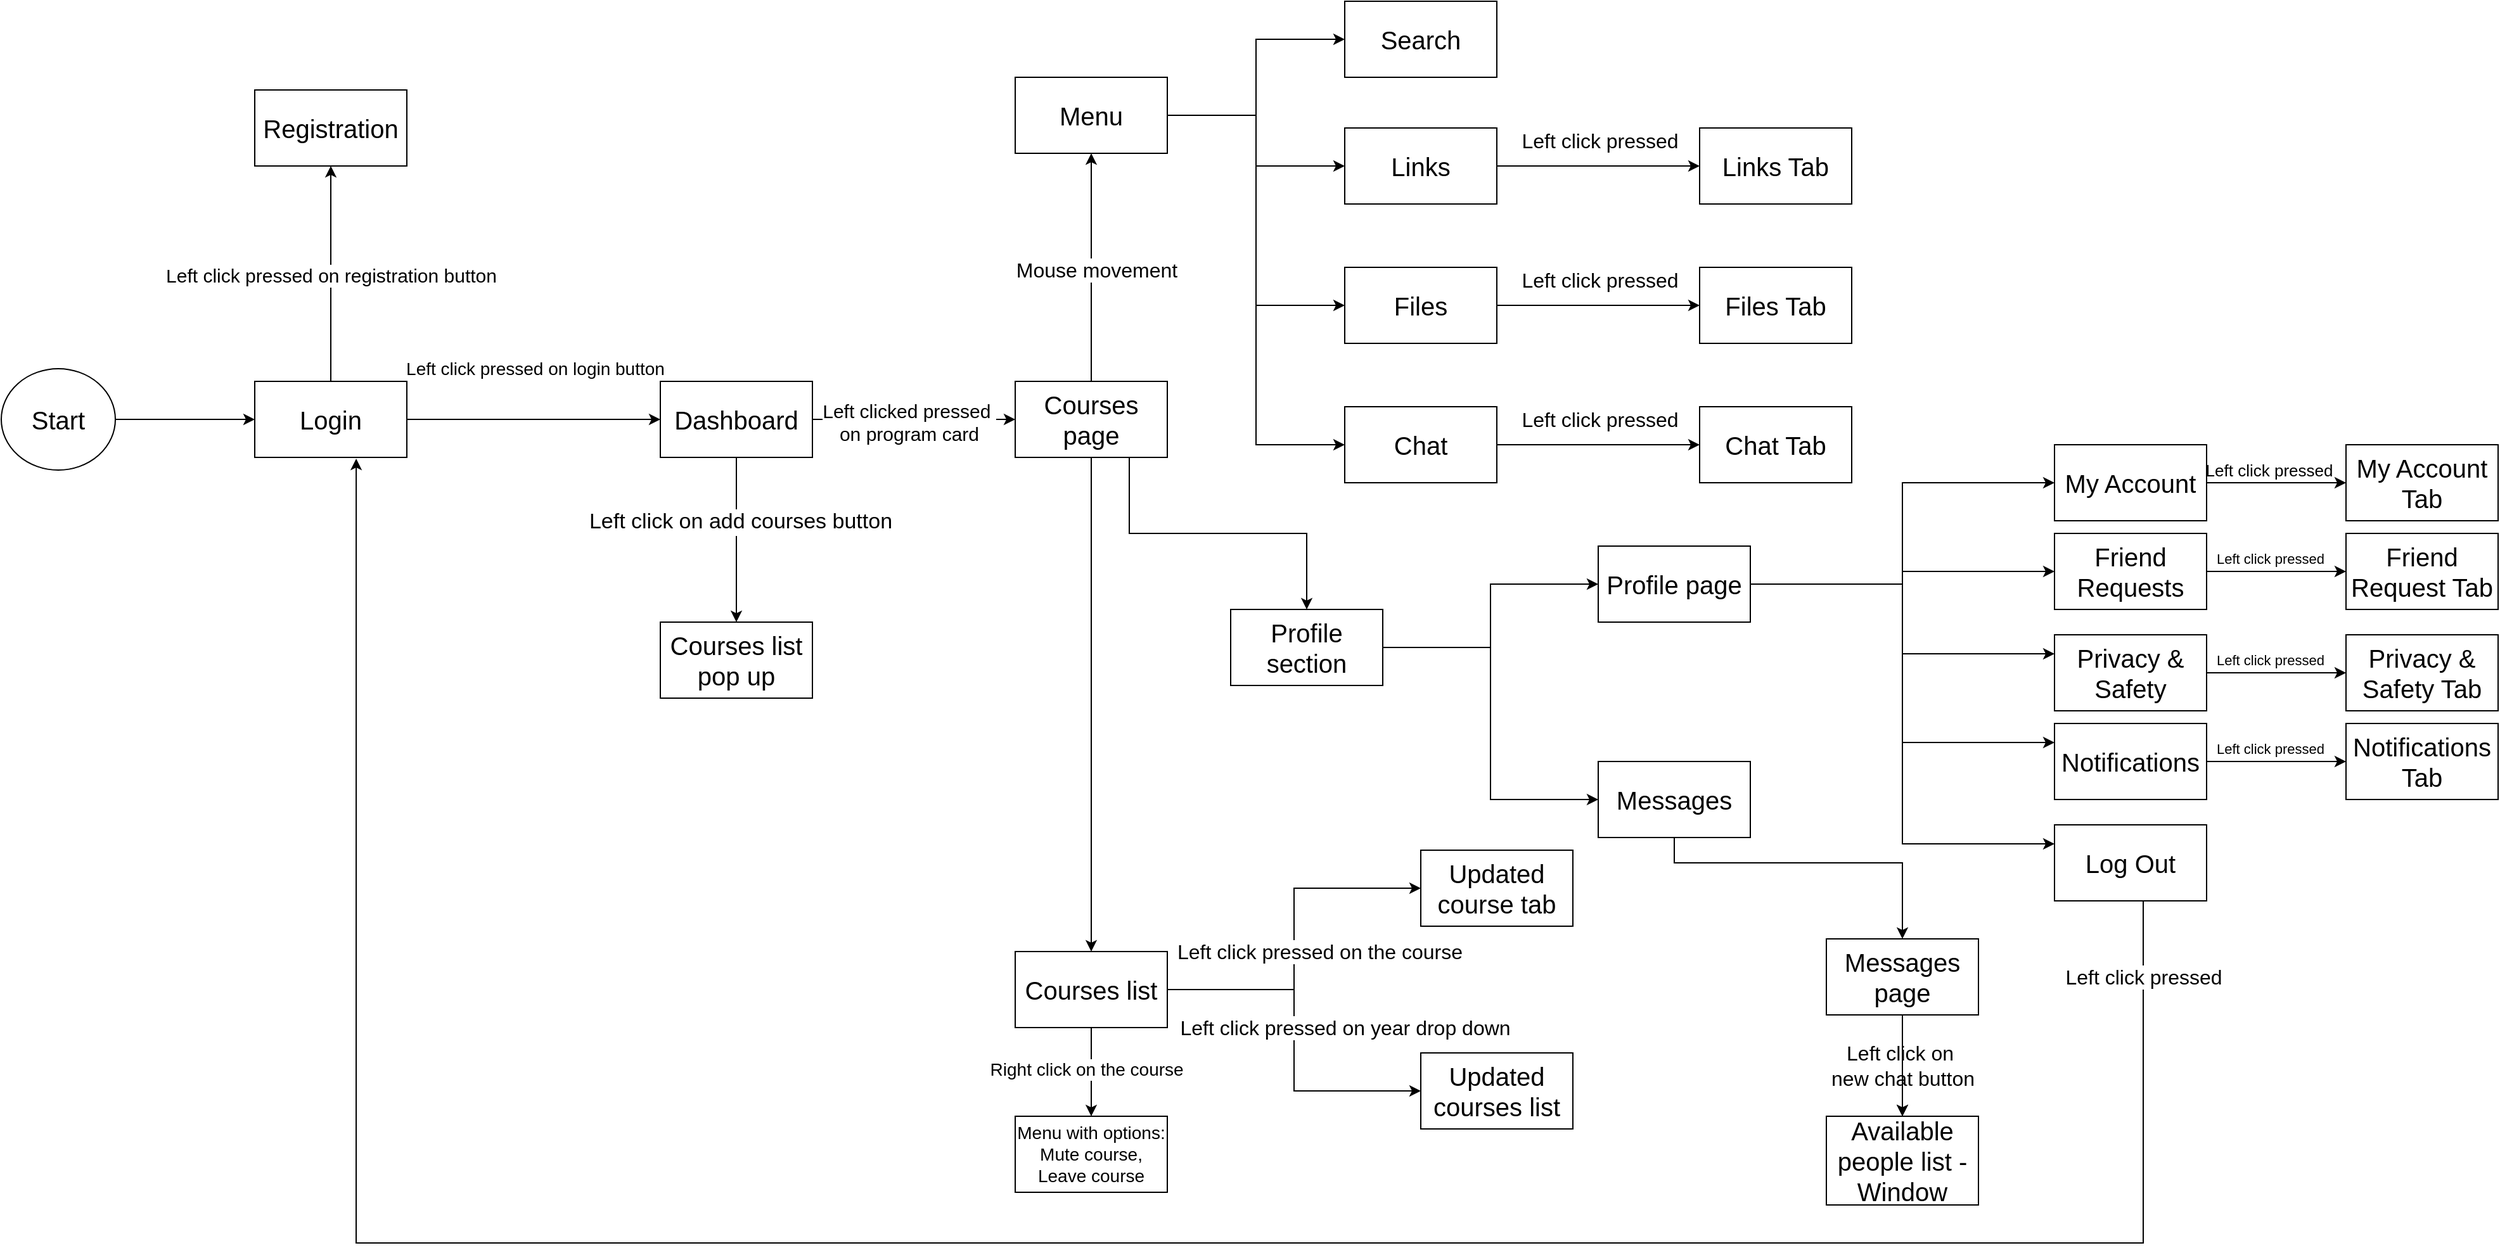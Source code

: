 <mxfile version="24.2.1" type="device">
  <diagram name="Page-1" id="UMQ7vEW5yNKTohDS2xXE">
    <mxGraphModel dx="2084" dy="1086" grid="1" gridSize="10" guides="1" tooltips="1" connect="1" arrows="1" fold="1" page="1" pageScale="1" pageWidth="3300" pageHeight="4681" math="0" shadow="0">
      <root>
        <mxCell id="0" />
        <mxCell id="1" parent="0" />
        <mxCell id="wXFUtPqiOOo7Z2l05gRR-2" style="edgeStyle=orthogonalEdgeStyle;rounded=0;orthogonalLoop=1;jettySize=auto;html=1;exitX=0;exitY=0.75;exitDx=0;exitDy=0;" parent="1" edge="1">
          <mxGeometry relative="1" as="geometry">
            <mxPoint x="430" y="440" as="targetPoint" />
          </mxGeometry>
        </mxCell>
        <mxCell id="YCxtqnGFXXOWaSAPt28m-3" value="Start" style="ellipse;whiteSpace=wrap;html=1;fontSize=20;" parent="1" vertex="1">
          <mxGeometry x="120" y="700" width="90" height="80" as="geometry" />
        </mxCell>
        <mxCell id="YCxtqnGFXXOWaSAPt28m-4" value="Login" style="rounded=0;whiteSpace=wrap;html=1;fontSize=20;" parent="1" vertex="1">
          <mxGeometry x="320" y="710" width="120" height="60" as="geometry" />
        </mxCell>
        <mxCell id="YCxtqnGFXXOWaSAPt28m-5" value="Registration" style="rounded=0;whiteSpace=wrap;html=1;fontSize=20;" parent="1" vertex="1">
          <mxGeometry x="320" y="480" width="120" height="60" as="geometry" />
        </mxCell>
        <mxCell id="YCxtqnGFXXOWaSAPt28m-6" value="" style="endArrow=classic;html=1;rounded=0;" parent="1" edge="1">
          <mxGeometry width="50" height="50" relative="1" as="geometry">
            <mxPoint x="210" y="740" as="sourcePoint" />
            <mxPoint x="320" y="740" as="targetPoint" />
          </mxGeometry>
        </mxCell>
        <mxCell id="AGppjTEn_wyYILZ01gK--5" value="" style="endArrow=classic;html=1;rounded=0;exitX=0.5;exitY=0;exitDx=0;exitDy=0;entryX=0.5;entryY=1;entryDx=0;entryDy=0;" parent="1" source="YCxtqnGFXXOWaSAPt28m-4" target="YCxtqnGFXXOWaSAPt28m-5" edge="1">
          <mxGeometry width="50" height="50" relative="1" as="geometry">
            <mxPoint x="740" y="830" as="sourcePoint" />
            <mxPoint x="790" y="780" as="targetPoint" />
          </mxGeometry>
        </mxCell>
        <mxCell id="AGppjTEn_wyYILZ01gK--6" value="Left click pressed on registration button" style="edgeLabel;html=1;align=center;verticalAlign=middle;resizable=0;points=[];fontSize=15;" parent="AGppjTEn_wyYILZ01gK--5" connectable="0" vertex="1">
          <mxGeometry x="-0.012" y="2" relative="1" as="geometry">
            <mxPoint x="2" as="offset" />
          </mxGeometry>
        </mxCell>
        <mxCell id="AGppjTEn_wyYILZ01gK--8" value="" style="endArrow=classic;html=1;rounded=0;exitX=1;exitY=0.5;exitDx=0;exitDy=0;entryX=0;entryY=0.5;entryDx=0;entryDy=0;" parent="1" source="YCxtqnGFXXOWaSAPt28m-4" target="YCxtqnGFXXOWaSAPt28m-8" edge="1">
          <mxGeometry width="50" height="50" relative="1" as="geometry">
            <mxPoint x="740" y="830" as="sourcePoint" />
            <mxPoint x="610" y="740" as="targetPoint" />
          </mxGeometry>
        </mxCell>
        <mxCell id="YCxtqnGFXXOWaSAPt28m-9" value="Left click pressed on login button" style="edgeLabel;html=1;align=center;verticalAlign=middle;resizable=0;points=[];fontSize=14;" parent="AGppjTEn_wyYILZ01gK--8" connectable="0" vertex="1">
          <mxGeometry x="-0.234" y="-1" relative="1" as="geometry">
            <mxPoint x="24" y="-41" as="offset" />
          </mxGeometry>
        </mxCell>
        <mxCell id="YCxtqnGFXXOWaSAPt28m-8" value="Dashboard" style="rounded=0;whiteSpace=wrap;html=1;fontSize=20;" parent="1" vertex="1">
          <mxGeometry x="640" y="710" width="120" height="60" as="geometry" />
        </mxCell>
        <mxCell id="AGppjTEn_wyYILZ01gK--25" style="edgeStyle=orthogonalEdgeStyle;rounded=0;orthogonalLoop=1;jettySize=auto;html=1;entryX=0;entryY=0.5;entryDx=0;entryDy=0;" parent="1" source="1kaZrEzJJGPY4GAtZJVv-1" target="YCxtqnGFXXOWaSAPt28m-14" edge="1">
          <mxGeometry relative="1" as="geometry" />
        </mxCell>
        <mxCell id="AGppjTEn_wyYILZ01gK--26" style="edgeStyle=orthogonalEdgeStyle;rounded=0;orthogonalLoop=1;jettySize=auto;html=1;entryX=0;entryY=0.5;entryDx=0;entryDy=0;" parent="1" source="1kaZrEzJJGPY4GAtZJVv-1" target="YCxtqnGFXXOWaSAPt28m-15" edge="1">
          <mxGeometry relative="1" as="geometry" />
        </mxCell>
        <mxCell id="AGppjTEn_wyYILZ01gK--27" style="edgeStyle=orthogonalEdgeStyle;rounded=0;orthogonalLoop=1;jettySize=auto;html=1;entryX=0;entryY=0.5;entryDx=0;entryDy=0;" parent="1" source="1kaZrEzJJGPY4GAtZJVv-1" target="YCxtqnGFXXOWaSAPt28m-16" edge="1">
          <mxGeometry relative="1" as="geometry" />
        </mxCell>
        <mxCell id="AGppjTEn_wyYILZ01gK--28" style="edgeStyle=orthogonalEdgeStyle;rounded=0;orthogonalLoop=1;jettySize=auto;html=1;entryX=0;entryY=0.5;entryDx=0;entryDy=0;" parent="1" source="1kaZrEzJJGPY4GAtZJVv-1" target="YCxtqnGFXXOWaSAPt28m-17" edge="1">
          <mxGeometry relative="1" as="geometry" />
        </mxCell>
        <mxCell id="1kaZrEzJJGPY4GAtZJVv-1" value="Menu" style="rounded=0;whiteSpace=wrap;html=1;fontSize=20;" parent="1" vertex="1">
          <mxGeometry x="920" y="470" width="120" height="60" as="geometry" />
        </mxCell>
        <mxCell id="1kaZrEzJJGPY4GAtZJVv-6" value="" style="edgeStyle=orthogonalEdgeStyle;rounded=0;orthogonalLoop=1;jettySize=auto;html=1;" parent="1" source="AGppjTEn_wyYILZ01gK--9" target="1kaZrEzJJGPY4GAtZJVv-1" edge="1">
          <mxGeometry relative="1" as="geometry" />
        </mxCell>
        <mxCell id="1kaZrEzJJGPY4GAtZJVv-7" value="Mouse movement" style="edgeLabel;html=1;align=center;verticalAlign=middle;resizable=0;points=[];fontSize=16;" parent="1kaZrEzJJGPY4GAtZJVv-6" vertex="1" connectable="0">
          <mxGeometry x="-0.02" y="-4" relative="1" as="geometry">
            <mxPoint as="offset" />
          </mxGeometry>
        </mxCell>
        <mxCell id="1kaZrEzJJGPY4GAtZJVv-15" value="" style="edgeStyle=orthogonalEdgeStyle;rounded=0;orthogonalLoop=1;jettySize=auto;html=1;exitX=0.75;exitY=1;exitDx=0;exitDy=0;" parent="1" source="AGppjTEn_wyYILZ01gK--9" target="1kaZrEzJJGPY4GAtZJVv-12" edge="1">
          <mxGeometry relative="1" as="geometry" />
        </mxCell>
        <mxCell id="AGppjTEn_wyYILZ01gK--9" value="Courses page" style="rounded=0;whiteSpace=wrap;html=1;fontSize=20;" parent="1" vertex="1">
          <mxGeometry x="920" y="710" width="120" height="60" as="geometry" />
        </mxCell>
        <mxCell id="AGppjTEn_wyYILZ01gK--10" value="" style="endArrow=classic;html=1;rounded=0;exitX=1;exitY=0.5;exitDx=0;exitDy=0;entryX=0;entryY=0.5;entryDx=0;entryDy=0;" parent="1" source="YCxtqnGFXXOWaSAPt28m-8" target="AGppjTEn_wyYILZ01gK--9" edge="1">
          <mxGeometry width="50" height="50" relative="1" as="geometry">
            <mxPoint x="740" y="830" as="sourcePoint" />
            <mxPoint x="790" y="780" as="targetPoint" />
          </mxGeometry>
        </mxCell>
        <mxCell id="AGppjTEn_wyYILZ01gK--11" value="Left clicked pressed&amp;nbsp;&lt;div style=&quot;font-size: 15px;&quot;&gt;on program card&lt;/div&gt;" style="edgeLabel;html=1;align=center;verticalAlign=middle;resizable=0;points=[];fontSize=15;" parent="AGppjTEn_wyYILZ01gK--10" connectable="0" vertex="1">
          <mxGeometry x="-0.05" y="-2" relative="1" as="geometry">
            <mxPoint as="offset" />
          </mxGeometry>
        </mxCell>
        <mxCell id="1kaZrEzJJGPY4GAtZJVv-9" value="" style="edgeStyle=orthogonalEdgeStyle;rounded=0;orthogonalLoop=1;jettySize=auto;html=1;" parent="1" source="YCxtqnGFXXOWaSAPt28m-10" target="1kaZrEzJJGPY4GAtZJVv-8" edge="1">
          <mxGeometry relative="1" as="geometry" />
        </mxCell>
        <mxCell id="1kaZrEzJJGPY4GAtZJVv-11" value="Right click on the course&amp;nbsp;" style="edgeLabel;html=1;align=center;verticalAlign=middle;resizable=0;points=[];fontSize=14;" parent="1kaZrEzJJGPY4GAtZJVv-9" vertex="1" connectable="0">
          <mxGeometry x="-0.057" y="-2" relative="1" as="geometry">
            <mxPoint as="offset" />
          </mxGeometry>
        </mxCell>
        <mxCell id="AGppjTEn_wyYILZ01gK--18" style="edgeStyle=orthogonalEdgeStyle;rounded=0;orthogonalLoop=1;jettySize=auto;html=1;entryX=0;entryY=0.5;entryDx=0;entryDy=0;" parent="1" source="YCxtqnGFXXOWaSAPt28m-10" target="AGppjTEn_wyYILZ01gK--17" edge="1">
          <mxGeometry relative="1" as="geometry" />
        </mxCell>
        <mxCell id="AGppjTEn_wyYILZ01gK--19" value="Left click pressed on year drop down" style="edgeLabel;html=1;align=center;verticalAlign=middle;resizable=0;points=[];fontSize=16;" parent="AGppjTEn_wyYILZ01gK--18" connectable="0" vertex="1">
          <mxGeometry x="0.025" y="-1" relative="1" as="geometry">
            <mxPoint x="41" y="-14" as="offset" />
          </mxGeometry>
        </mxCell>
        <mxCell id="AGppjTEn_wyYILZ01gK--29" style="edgeStyle=orthogonalEdgeStyle;rounded=0;orthogonalLoop=1;jettySize=auto;html=1;entryX=0;entryY=0.5;entryDx=0;entryDy=0;" parent="1" source="YCxtqnGFXXOWaSAPt28m-10" target="AGppjTEn_wyYILZ01gK--16" edge="1">
          <mxGeometry relative="1" as="geometry" />
        </mxCell>
        <mxCell id="AGppjTEn_wyYILZ01gK--30" value="Left click pressed on the course" style="edgeLabel;html=1;align=center;verticalAlign=middle;resizable=0;points=[];fontSize=16;" parent="AGppjTEn_wyYILZ01gK--29" connectable="0" vertex="1">
          <mxGeometry x="0.071" y="-1" relative="1" as="geometry">
            <mxPoint x="19" y="20" as="offset" />
          </mxGeometry>
        </mxCell>
        <mxCell id="YCxtqnGFXXOWaSAPt28m-10" value="Courses list" style="rounded=0;whiteSpace=wrap;html=1;fontSize=20;" parent="1" vertex="1">
          <mxGeometry x="920" y="1160" width="120" height="60" as="geometry" />
        </mxCell>
        <mxCell id="AGppjTEn_wyYILZ01gK--12" value="" style="endArrow=classic;html=1;rounded=0;exitX=0.5;exitY=1;exitDx=0;exitDy=0;entryX=0.5;entryY=0;entryDx=0;entryDy=0;" parent="1" source="AGppjTEn_wyYILZ01gK--9" target="YCxtqnGFXXOWaSAPt28m-10" edge="1">
          <mxGeometry width="50" height="50" relative="1" as="geometry">
            <mxPoint x="740" y="830" as="sourcePoint" />
            <mxPoint x="790" y="780" as="targetPoint" />
          </mxGeometry>
        </mxCell>
        <mxCell id="AGppjTEn_wyYILZ01gK--16" value="Updated course tab" style="rounded=0;whiteSpace=wrap;html=1;fontSize=20;" parent="1" vertex="1">
          <mxGeometry x="1240" y="1080" width="120" height="60" as="geometry" />
        </mxCell>
        <mxCell id="1kaZrEzJJGPY4GAtZJVv-8" value="Menu with options: Mute course, Leave course" style="rounded=0;whiteSpace=wrap;html=1;fontSize=14;" parent="1" vertex="1">
          <mxGeometry x="920" y="1290" width="120" height="60" as="geometry" />
        </mxCell>
        <mxCell id="AGppjTEn_wyYILZ01gK--17" value="Updated courses list" style="rounded=0;whiteSpace=wrap;html=1;fontSize=20;" parent="1" vertex="1">
          <mxGeometry x="1240" y="1240" width="120" height="60" as="geometry" />
        </mxCell>
        <mxCell id="YCxtqnGFXXOWaSAPt28m-14" value="Chat" style="rounded=0;whiteSpace=wrap;html=1;fontSize=20;" parent="1" vertex="1">
          <mxGeometry x="1180" y="730" width="120" height="60" as="geometry" />
        </mxCell>
        <mxCell id="YCxtqnGFXXOWaSAPt28m-15" value="Files" style="rounded=0;whiteSpace=wrap;html=1;fontSize=20;" parent="1" vertex="1">
          <mxGeometry x="1180" y="620" width="120" height="60" as="geometry" />
        </mxCell>
        <mxCell id="YCxtqnGFXXOWaSAPt28m-16" value="Links" style="rounded=0;whiteSpace=wrap;html=1;fontSize=20;" parent="1" vertex="1">
          <mxGeometry x="1180" y="510" width="120" height="60" as="geometry" />
        </mxCell>
        <mxCell id="YCxtqnGFXXOWaSAPt28m-17" value="Search" style="rounded=0;whiteSpace=wrap;html=1;fontSize=20;" parent="1" vertex="1">
          <mxGeometry x="1180" y="410" width="120" height="60" as="geometry" />
        </mxCell>
        <mxCell id="1kaZrEzJJGPY4GAtZJVv-17" value="" style="edgeStyle=orthogonalEdgeStyle;rounded=0;orthogonalLoop=1;jettySize=auto;html=1;" parent="1" source="1kaZrEzJJGPY4GAtZJVv-12" target="1kaZrEzJJGPY4GAtZJVv-16" edge="1">
          <mxGeometry relative="1" as="geometry" />
        </mxCell>
        <mxCell id="AGppjTEn_wyYILZ01gK--32" style="edgeStyle=orthogonalEdgeStyle;rounded=0;orthogonalLoop=1;jettySize=auto;html=1;entryX=0;entryY=0.5;entryDx=0;entryDy=0;" parent="1" source="1kaZrEzJJGPY4GAtZJVv-12" target="AGppjTEn_wyYILZ01gK--31" edge="1">
          <mxGeometry relative="1" as="geometry" />
        </mxCell>
        <mxCell id="1kaZrEzJJGPY4GAtZJVv-12" value="Profile section" style="rounded=0;whiteSpace=wrap;html=1;fontSize=20;" parent="1" vertex="1">
          <mxGeometry x="1090" y="890" width="120" height="60" as="geometry" />
        </mxCell>
        <mxCell id="YCxtqnGFXXOWaSAPt28m-19" value="Chat Tab" style="rounded=0;whiteSpace=wrap;html=1;fontSize=20;" parent="1" vertex="1">
          <mxGeometry x="1460" y="730" width="120" height="60" as="geometry" />
        </mxCell>
        <mxCell id="YCxtqnGFXXOWaSAPt28m-20" value="Files Tab" style="rounded=0;whiteSpace=wrap;html=1;fontSize=20;" parent="1" vertex="1">
          <mxGeometry x="1460" y="620" width="120" height="60" as="geometry" />
        </mxCell>
        <mxCell id="1kaZrEzJJGPY4GAtZJVv-25" value="" style="edgeStyle=orthogonalEdgeStyle;rounded=0;orthogonalLoop=1;jettySize=auto;html=1;" parent="1" source="1kaZrEzJJGPY4GAtZJVv-16" target="1kaZrEzJJGPY4GAtZJVv-19" edge="1">
          <mxGeometry relative="1" as="geometry">
            <Array as="points">
              <mxPoint x="1620" y="870" />
              <mxPoint x="1620" y="860" />
            </Array>
          </mxGeometry>
        </mxCell>
        <mxCell id="YCxtqnGFXXOWaSAPt28m-32" value="Left click pressed" style="edgeLabel;html=1;align=center;verticalAlign=middle;resizable=0;points=[];" parent="1kaZrEzJJGPY4GAtZJVv-25" connectable="0" vertex="1">
          <mxGeometry x="0.279" y="-1" relative="1" as="geometry">
            <mxPoint x="260" y="-11" as="offset" />
          </mxGeometry>
        </mxCell>
        <mxCell id="1kaZrEzJJGPY4GAtZJVv-28" value="" style="edgeStyle=orthogonalEdgeStyle;rounded=0;orthogonalLoop=1;jettySize=auto;html=1;entryX=0;entryY=0.25;entryDx=0;entryDy=0;" parent="1" source="1kaZrEzJJGPY4GAtZJVv-16" target="1kaZrEzJJGPY4GAtZJVv-21" edge="1">
          <mxGeometry relative="1" as="geometry" />
        </mxCell>
        <mxCell id="1kaZrEzJJGPY4GAtZJVv-30" value="" style="edgeStyle=orthogonalEdgeStyle;rounded=0;orthogonalLoop=1;jettySize=auto;html=1;entryX=0;entryY=0.25;entryDx=0;entryDy=0;" parent="1" source="1kaZrEzJJGPY4GAtZJVv-16" target="1kaZrEzJJGPY4GAtZJVv-20" edge="1">
          <mxGeometry relative="1" as="geometry" />
        </mxCell>
        <mxCell id="1kaZrEzJJGPY4GAtZJVv-31" value="" style="edgeStyle=orthogonalEdgeStyle;rounded=0;orthogonalLoop=1;jettySize=auto;html=1;entryX=0;entryY=0.25;entryDx=0;entryDy=0;" parent="1" source="1kaZrEzJJGPY4GAtZJVv-16" target="1kaZrEzJJGPY4GAtZJVv-24" edge="1">
          <mxGeometry relative="1" as="geometry" />
        </mxCell>
        <mxCell id="1kaZrEzJJGPY4GAtZJVv-33" value="" style="edgeStyle=orthogonalEdgeStyle;rounded=0;orthogonalLoop=1;jettySize=auto;html=1;entryX=0;entryY=0.5;entryDx=0;entryDy=0;" parent="1" source="1kaZrEzJJGPY4GAtZJVv-16" target="1kaZrEzJJGPY4GAtZJVv-18" edge="1">
          <mxGeometry relative="1" as="geometry" />
        </mxCell>
        <mxCell id="YCxtqnGFXXOWaSAPt28m-31" value="Left click pressed" style="edgeLabel;html=1;align=center;verticalAlign=middle;resizable=0;points=[];fontSize=13;" parent="1kaZrEzJJGPY4GAtZJVv-33" connectable="0" vertex="1">
          <mxGeometry x="0.495" y="1" relative="1" as="geometry">
            <mxPoint x="250" y="-9" as="offset" />
          </mxGeometry>
        </mxCell>
        <mxCell id="1kaZrEzJJGPY4GAtZJVv-16" value="Profile page" style="rounded=0;whiteSpace=wrap;html=1;fontSize=20;" parent="1" vertex="1">
          <mxGeometry x="1380" y="840" width="120" height="60" as="geometry" />
        </mxCell>
        <mxCell id="1kaZrEzJJGPY4GAtZJVv-18" value="My Account" style="rounded=0;whiteSpace=wrap;html=1;fontSize=20;" parent="1" vertex="1">
          <mxGeometry x="1740" y="760" width="120" height="60" as="geometry" />
        </mxCell>
        <mxCell id="1kaZrEzJJGPY4GAtZJVv-19" value="Friend Requests" style="rounded=0;whiteSpace=wrap;html=1;fontSize=20;" parent="1" vertex="1">
          <mxGeometry x="1740" y="830" width="120" height="60" as="geometry" />
        </mxCell>
        <mxCell id="1kaZrEzJJGPY4GAtZJVv-20" value="Notifications" style="rounded=0;whiteSpace=wrap;html=1;fontSize=20;" parent="1" vertex="1">
          <mxGeometry x="1740" y="980" width="120" height="60" as="geometry" />
        </mxCell>
        <mxCell id="1kaZrEzJJGPY4GAtZJVv-21" value="Privacy &amp;amp; Safety" style="rounded=0;whiteSpace=wrap;html=1;fontSize=20;" parent="1" vertex="1">
          <mxGeometry x="1740" y="910" width="120" height="60" as="geometry" />
        </mxCell>
        <mxCell id="1kaZrEzJJGPY4GAtZJVv-38" value="" style="edgeStyle=orthogonalEdgeStyle;rounded=0;orthogonalLoop=1;jettySize=auto;html=1;entryX=0.667;entryY=1.017;entryDx=0;entryDy=0;entryPerimeter=0;" parent="1" source="1kaZrEzJJGPY4GAtZJVv-24" target="YCxtqnGFXXOWaSAPt28m-4" edge="1">
          <mxGeometry relative="1" as="geometry">
            <mxPoint x="400" y="870" as="targetPoint" />
            <Array as="points">
              <mxPoint x="1810" y="1390" />
              <mxPoint x="400" y="1390" />
            </Array>
          </mxGeometry>
        </mxCell>
        <mxCell id="1kaZrEzJJGPY4GAtZJVv-24" value="Log Out" style="rounded=0;whiteSpace=wrap;html=1;fontSize=20;" parent="1" vertex="1">
          <mxGeometry x="1740" y="1060" width="120" height="60" as="geometry" />
        </mxCell>
        <mxCell id="AGppjTEn_wyYILZ01gK--34" value="" style="edgeStyle=orthogonalEdgeStyle;rounded=0;orthogonalLoop=1;jettySize=auto;html=1;" parent="1" source="AGppjTEn_wyYILZ01gK--31" target="AGppjTEn_wyYILZ01gK--33" edge="1">
          <mxGeometry relative="1" as="geometry">
            <Array as="points">
              <mxPoint x="1440" y="1090" />
              <mxPoint x="1620" y="1090" />
            </Array>
          </mxGeometry>
        </mxCell>
        <mxCell id="AGppjTEn_wyYILZ01gK--31" value="Messages" style="rounded=0;whiteSpace=wrap;html=1;fontSize=20;" parent="1" vertex="1">
          <mxGeometry x="1380" y="1010" width="120" height="60" as="geometry" />
        </mxCell>
        <mxCell id="YCxtqnGFXXOWaSAPt28m-21" value="Links Tab" style="rounded=0;whiteSpace=wrap;html=1;fontSize=20;" parent="1" vertex="1">
          <mxGeometry x="1460" y="510" width="120" height="60" as="geometry" />
        </mxCell>
        <mxCell id="YCxtqnGFXXOWaSAPt28m-22" value="" style="endArrow=classic;html=1;rounded=0;entryX=0;entryY=0.5;entryDx=0;entryDy=0;" parent="1" source="YCxtqnGFXXOWaSAPt28m-16" target="YCxtqnGFXXOWaSAPt28m-21" edge="1">
          <mxGeometry width="50" height="50" relative="1" as="geometry">
            <mxPoint x="1180" y="710" as="sourcePoint" />
            <mxPoint x="1230" y="660" as="targetPoint" />
          </mxGeometry>
        </mxCell>
        <mxCell id="YCxtqnGFXXOWaSAPt28m-23" value="Left click pressed" style="edgeLabel;html=1;align=center;verticalAlign=middle;resizable=0;points=[];fontSize=16;" parent="YCxtqnGFXXOWaSAPt28m-22" connectable="0" vertex="1">
          <mxGeometry x="0.005" y="-2" relative="1" as="geometry">
            <mxPoint y="-22" as="offset" />
          </mxGeometry>
        </mxCell>
        <mxCell id="YCxtqnGFXXOWaSAPt28m-24" value="" style="endArrow=classic;html=1;rounded=0;" parent="1" source="YCxtqnGFXXOWaSAPt28m-15" target="YCxtqnGFXXOWaSAPt28m-20" edge="1">
          <mxGeometry width="50" height="50" relative="1" as="geometry">
            <mxPoint x="1300" y="649.23" as="sourcePoint" />
            <mxPoint x="1460" y="649.23" as="targetPoint" />
          </mxGeometry>
        </mxCell>
        <mxCell id="YCxtqnGFXXOWaSAPt28m-25" value="Left click pressed" style="edgeLabel;html=1;align=center;verticalAlign=middle;resizable=0;points=[];fontSize=16;" parent="YCxtqnGFXXOWaSAPt28m-24" connectable="0" vertex="1">
          <mxGeometry x="0.005" y="-2" relative="1" as="geometry">
            <mxPoint y="-22" as="offset" />
          </mxGeometry>
        </mxCell>
        <mxCell id="YCxtqnGFXXOWaSAPt28m-26" value="" style="endArrow=classic;html=1;rounded=0;" parent="1" source="YCxtqnGFXXOWaSAPt28m-14" target="YCxtqnGFXXOWaSAPt28m-19" edge="1">
          <mxGeometry width="50" height="50" relative="1" as="geometry">
            <mxPoint x="1300" y="759.23" as="sourcePoint" />
            <mxPoint x="1460" y="759.23" as="targetPoint" />
          </mxGeometry>
        </mxCell>
        <mxCell id="YCxtqnGFXXOWaSAPt28m-27" value="Left click pressed" style="edgeLabel;html=1;align=center;verticalAlign=middle;resizable=0;points=[];fontSize=16;" parent="YCxtqnGFXXOWaSAPt28m-26" connectable="0" vertex="1">
          <mxGeometry x="0.005" y="-2" relative="1" as="geometry">
            <mxPoint y="-22" as="offset" />
          </mxGeometry>
        </mxCell>
        <mxCell id="AGppjTEn_wyYILZ01gK--36" value="" style="edgeStyle=orthogonalEdgeStyle;rounded=0;orthogonalLoop=1;jettySize=auto;html=1;" parent="1" source="AGppjTEn_wyYILZ01gK--33" target="AGppjTEn_wyYILZ01gK--35" edge="1">
          <mxGeometry relative="1" as="geometry" />
        </mxCell>
        <mxCell id="AGppjTEn_wyYILZ01gK--37" value="Left click on&amp;nbsp;&lt;div style=&quot;font-size: 16px;&quot;&gt;new chat button&lt;/div&gt;" style="edgeLabel;html=1;align=center;verticalAlign=middle;resizable=0;points=[];fontSize=16;" parent="AGppjTEn_wyYILZ01gK--36" connectable="0" vertex="1">
          <mxGeometry x="-0.5" y="2" relative="1" as="geometry">
            <mxPoint x="-2" y="20" as="offset" />
          </mxGeometry>
        </mxCell>
        <mxCell id="YCxtqnGFXXOWaSAPt28m-42" value="" style="edgeStyle=orthogonalEdgeStyle;rounded=0;orthogonalLoop=1;jettySize=auto;html=1;" parent="1" source="AGppjTEn_wyYILZ01gK--33" target="AGppjTEn_wyYILZ01gK--35" edge="1">
          <mxGeometry relative="1" as="geometry" />
        </mxCell>
        <mxCell id="AGppjTEn_wyYILZ01gK--33" value="Messages page" style="rounded=0;whiteSpace=wrap;html=1;fontSize=20;" parent="1" vertex="1">
          <mxGeometry x="1560" y="1150" width="120" height="60" as="geometry" />
        </mxCell>
        <mxCell id="AGppjTEn_wyYILZ01gK--35" value="Available people list - Window" style="rounded=0;whiteSpace=wrap;html=1;fontSize=20;" parent="1" vertex="1">
          <mxGeometry x="1560" y="1290" width="120" height="70" as="geometry" />
        </mxCell>
        <mxCell id="YCxtqnGFXXOWaSAPt28m-28" value="Courses list pop up" style="rounded=0;whiteSpace=wrap;html=1;fontSize=20;" parent="1" vertex="1">
          <mxGeometry x="640" y="900" width="120" height="60" as="geometry" />
        </mxCell>
        <mxCell id="YCxtqnGFXXOWaSAPt28m-29" value="" style="endArrow=classic;html=1;rounded=0;entryX=0.5;entryY=0;entryDx=0;entryDy=0;" parent="1" source="YCxtqnGFXXOWaSAPt28m-8" target="YCxtqnGFXXOWaSAPt28m-28" edge="1">
          <mxGeometry width="50" height="50" relative="1" as="geometry">
            <mxPoint x="730" y="840" as="sourcePoint" />
            <mxPoint x="780" y="790" as="targetPoint" />
          </mxGeometry>
        </mxCell>
        <mxCell id="YCxtqnGFXXOWaSAPt28m-30" value="Left click on add courses button" style="edgeLabel;html=1;align=center;verticalAlign=middle;resizable=0;points=[];fontSize=17;" parent="YCxtqnGFXXOWaSAPt28m-29" connectable="0" vertex="1">
          <mxGeometry x="-0.206" y="3" relative="1" as="geometry">
            <mxPoint y="-1" as="offset" />
          </mxGeometry>
        </mxCell>
        <mxCell id="YCxtqnGFXXOWaSAPt28m-33" value="Left click pressed" style="edgeLabel;html=1;align=center;verticalAlign=middle;resizable=0;points=[];" parent="1" connectable="0" vertex="1">
          <mxGeometry x="1910.0" y="929.997" as="geometry" />
        </mxCell>
        <mxCell id="YCxtqnGFXXOWaSAPt28m-34" value="Left click pressed" style="edgeLabel;html=1;align=center;verticalAlign=middle;resizable=0;points=[];" parent="1" connectable="0" vertex="1">
          <mxGeometry x="1910.0" y="999.997" as="geometry" />
        </mxCell>
        <mxCell id="YCxtqnGFXXOWaSAPt28m-35" value="Left click pressed" style="edgeLabel;html=1;align=center;verticalAlign=middle;resizable=0;points=[];fontSize=16;" parent="1" connectable="0" vertex="1">
          <mxGeometry x="1810.0" y="1179.997" as="geometry" />
        </mxCell>
        <mxCell id="1kaZrEzJJGPY4GAtZJVv-34" value="My Account Tab" style="rounded=0;whiteSpace=wrap;html=1;fontSize=20;" parent="1" vertex="1">
          <mxGeometry x="1970" y="760" width="120" height="60" as="geometry" />
        </mxCell>
        <mxCell id="1kaZrEzJJGPY4GAtZJVv-35" value="Friend Request Tab" style="rounded=0;whiteSpace=wrap;html=1;fontSize=20;" parent="1" vertex="1">
          <mxGeometry x="1970" y="830" width="120" height="60" as="geometry" />
        </mxCell>
        <mxCell id="YCxtqnGFXXOWaSAPt28m-36" value="Notifications Tab" style="rounded=0;whiteSpace=wrap;html=1;fontSize=20;" parent="1" vertex="1">
          <mxGeometry x="1970" y="980" width="120" height="60" as="geometry" />
        </mxCell>
        <mxCell id="YCxtqnGFXXOWaSAPt28m-37" value="" style="endArrow=classic;html=1;rounded=0;" parent="1" source="1kaZrEzJJGPY4GAtZJVv-18" target="1kaZrEzJJGPY4GAtZJVv-34" edge="1">
          <mxGeometry width="50" height="50" relative="1" as="geometry">
            <mxPoint x="1630" y="940" as="sourcePoint" />
            <mxPoint x="1680" y="890" as="targetPoint" />
          </mxGeometry>
        </mxCell>
        <mxCell id="YCxtqnGFXXOWaSAPt28m-38" value="" style="endArrow=classic;html=1;rounded=0;entryX=0;entryY=0.5;entryDx=0;entryDy=0;" parent="1" source="1kaZrEzJJGPY4GAtZJVv-19" target="1kaZrEzJJGPY4GAtZJVv-35" edge="1">
          <mxGeometry width="50" height="50" relative="1" as="geometry">
            <mxPoint x="1870" y="800" as="sourcePoint" />
            <mxPoint x="1940" y="800" as="targetPoint" />
          </mxGeometry>
        </mxCell>
        <mxCell id="YCxtqnGFXXOWaSAPt28m-39" value="" style="endArrow=classic;html=1;rounded=0;entryX=0;entryY=0.5;entryDx=0;entryDy=0;" parent="1" source="1kaZrEzJJGPY4GAtZJVv-21" target="1kaZrEzJJGPY4GAtZJVv-36" edge="1">
          <mxGeometry width="50" height="50" relative="1" as="geometry">
            <mxPoint x="1870" y="870" as="sourcePoint" />
            <mxPoint x="1940" y="870" as="targetPoint" />
          </mxGeometry>
        </mxCell>
        <mxCell id="YCxtqnGFXXOWaSAPt28m-40" value="" style="endArrow=classic;html=1;rounded=0;" parent="1" source="1kaZrEzJJGPY4GAtZJVv-20" target="YCxtqnGFXXOWaSAPt28m-36" edge="1">
          <mxGeometry width="50" height="50" relative="1" as="geometry">
            <mxPoint x="1880" y="880" as="sourcePoint" />
            <mxPoint x="1950" y="880" as="targetPoint" />
          </mxGeometry>
        </mxCell>
        <mxCell id="1kaZrEzJJGPY4GAtZJVv-36" value="Privacy &amp;amp; Safety Tab" style="rounded=0;whiteSpace=wrap;html=1;fontSize=20;" parent="1" vertex="1">
          <mxGeometry x="1970" y="910" width="120" height="60" as="geometry" />
        </mxCell>
      </root>
    </mxGraphModel>
  </diagram>
</mxfile>
